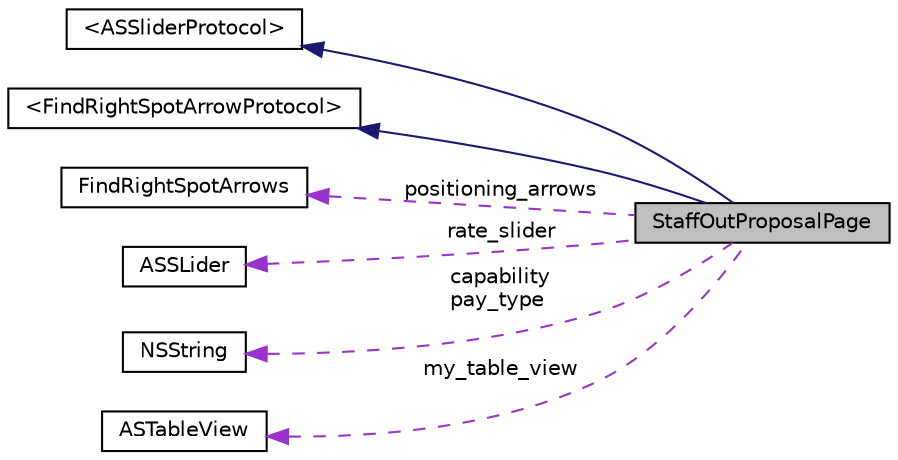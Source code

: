 digraph G
{
  edge [fontname="Helvetica",fontsize="10",labelfontname="Helvetica",labelfontsize="10"];
  node [fontname="Helvetica",fontsize="10",shape=record];
  rankdir="LR";
  Node1 [label="StaffOutProposalPage",height=0.2,width=0.4,color="black", fillcolor="grey75", style="filled" fontcolor="black"];
  Node2 -> Node1 [dir="back",color="midnightblue",fontsize="10",style="solid",fontname="Helvetica"];
  Node2 [label="\<ASSliderProtocol\>",height=0.2,width=0.4,color="black", fillcolor="white", style="filled",URL="$protocol_a_s_slider_protocol-p.html"];
  Node3 -> Node1 [dir="back",color="midnightblue",fontsize="10",style="solid",fontname="Helvetica"];
  Node3 [label="\<FindRightSpotArrowProtocol\>",height=0.2,width=0.4,color="black", fillcolor="white", style="filled",URL="$protocol_find_right_spot_arrow_protocol-p.html"];
  Node4 -> Node1 [dir="back",color="darkorchid3",fontsize="10",style="dashed",label=" positioning_arrows" ,fontname="Helvetica"];
  Node4 [label="FindRightSpotArrows",height=0.2,width=0.4,color="black", fillcolor="white", style="filled",URL="$interface_find_right_spot_arrows.html"];
  Node5 -> Node1 [dir="back",color="darkorchid3",fontsize="10",style="dashed",label=" rate_slider" ,fontname="Helvetica"];
  Node5 [label="ASSLider",height=0.2,width=0.4,color="black", fillcolor="white", style="filled",URL="$interface_a_s_s_lider.html"];
  Node6 -> Node1 [dir="back",color="darkorchid3",fontsize="10",style="dashed",label=" capability\npay_type" ,fontname="Helvetica"];
  Node6 [label="NSString",height=0.2,width=0.4,color="black", fillcolor="white", style="filled",URL="$class_n_s_string.html"];
  Node7 -> Node1 [dir="back",color="darkorchid3",fontsize="10",style="dashed",label=" my_table_view" ,fontname="Helvetica"];
  Node7 [label="ASTableView",height=0.2,width=0.4,color="black", fillcolor="white", style="filled",URL="$interface_a_s_table_view.html"];
}
